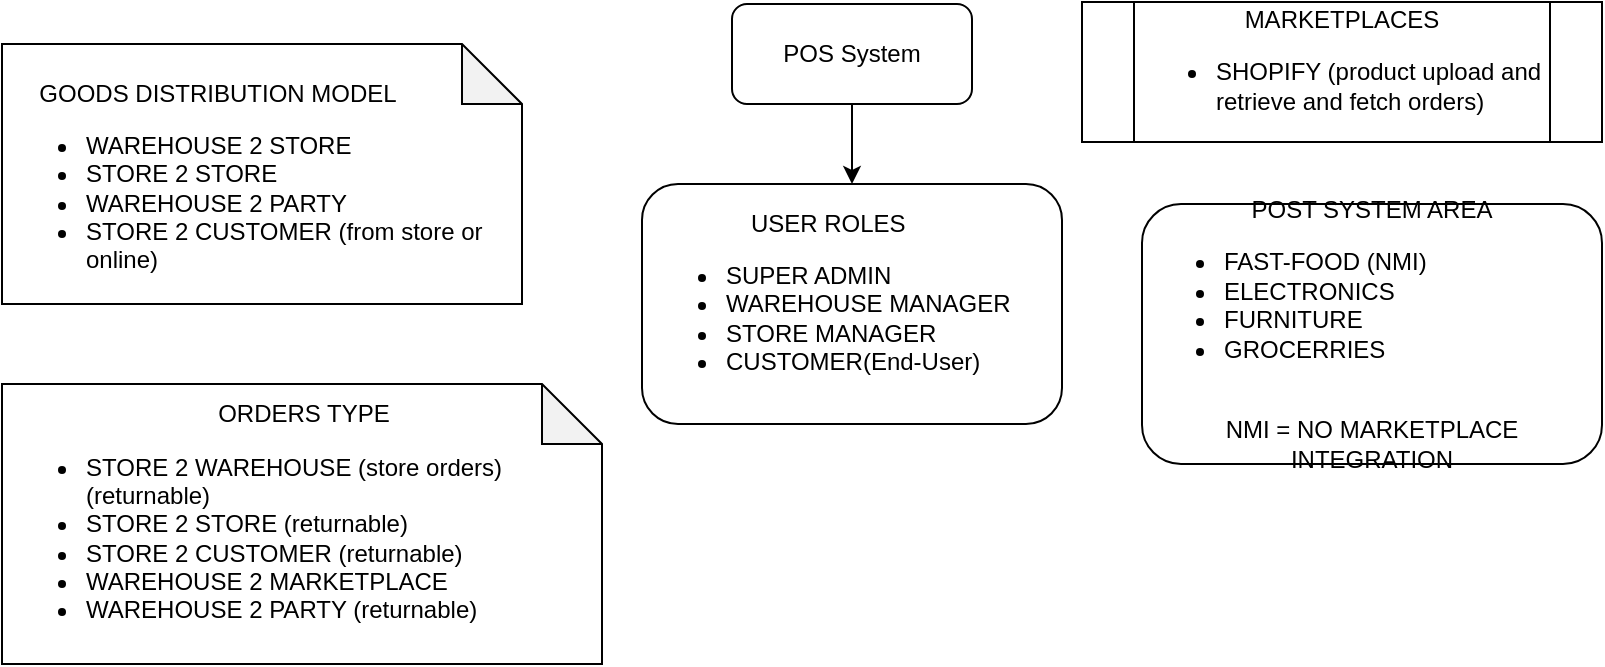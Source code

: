 <mxfile border="50" scale="3" compressed="false" locked="false" version="24.7.7">
  <diagram id="pk-o1Hvl-BovNXe4bPFo" name="Page-1">
    <mxGraphModel dx="1900" dy="2765" grid="1" gridSize="10" guides="1" tooltips="1" connect="1" arrows="1" fold="1" page="1" pageScale="1" pageWidth="850" pageHeight="1100" math="0" shadow="0">
      <root>
        <mxCell id="0" />
        <mxCell id="1" parent="0" />
        <mxCell id="8m4x2laxNmNMRVbvzm8U-3" value="" style="edgeStyle=orthogonalEdgeStyle;rounded=0;orthogonalLoop=1;jettySize=auto;html=1;" edge="1" parent="1" source="8m4x2laxNmNMRVbvzm8U-1" target="8m4x2laxNmNMRVbvzm8U-2">
          <mxGeometry relative="1" as="geometry" />
        </mxCell>
        <mxCell id="8m4x2laxNmNMRVbvzm8U-1" value="POS System" style="rounded=1;whiteSpace=wrap;html=1;" vertex="1" parent="1">
          <mxGeometry x="-455" y="-2190" width="120" height="50" as="geometry" />
        </mxCell>
        <mxCell id="8m4x2laxNmNMRVbvzm8U-2" value="&lt;div style=&quot;text-align: center;&quot;&gt;&lt;span style=&quot;background-color: initial;&quot;&gt;USER ROLES&lt;/span&gt;&lt;/div&gt;&lt;div&gt;&lt;ul&gt;&lt;li style=&quot;&quot;&gt;&lt;span style=&quot;background-color: initial;&quot;&gt;SUPER ADMIN&lt;/span&gt;&lt;/li&gt;&lt;li style=&quot;&quot;&gt;&lt;span style=&quot;background-color: initial;&quot;&gt;WAREHOUSE MANAGER&lt;/span&gt;&lt;/li&gt;&lt;li style=&quot;&quot;&gt;&lt;span style=&quot;background-color: initial;&quot;&gt;STORE MANAGER&lt;/span&gt;&lt;/li&gt;&lt;li style=&quot;&quot;&gt;&lt;span style=&quot;background-color: initial;&quot;&gt;CUSTOMER(End-User)&lt;/span&gt;&lt;/li&gt;&lt;/ul&gt;&lt;/div&gt;" style="rounded=1;whiteSpace=wrap;html=1;align=left;" vertex="1" parent="1">
          <mxGeometry x="-500" y="-2100" width="210" height="120" as="geometry" />
        </mxCell>
        <mxCell id="8m4x2laxNmNMRVbvzm8U-17" style="edgeStyle=orthogonalEdgeStyle;rounded=0;orthogonalLoop=1;jettySize=auto;html=1;exitX=0.5;exitY=1;exitDx=0;exitDy=0;" edge="1" parent="1" source="8m4x2laxNmNMRVbvzm8U-2" target="8m4x2laxNmNMRVbvzm8U-2">
          <mxGeometry relative="1" as="geometry" />
        </mxCell>
        <mxCell id="8m4x2laxNmNMRVbvzm8U-18" value="&lt;div&gt;&lt;br&gt;&lt;/div&gt;&lt;div&gt;&amp;nbsp; &amp;nbsp; &amp;nbsp;GOODS DISTRIBUTION MODEL&lt;/div&gt;&lt;ul&gt;&lt;li&gt;WAREHOUSE 2 STORE&lt;/li&gt;&lt;li&gt;STORE 2 STORE&lt;/li&gt;&lt;li&gt;WAREHOUSE 2 PARTY&lt;/li&gt;&lt;li&gt;STORE 2 CUSTOMER (from store or online)&lt;/li&gt;&lt;/ul&gt;" style="shape=note;whiteSpace=wrap;html=1;backgroundOutline=1;darkOpacity=0.05;align=left;" vertex="1" parent="1">
          <mxGeometry x="-820" y="-2170" width="260" height="130" as="geometry" />
        </mxCell>
        <mxCell id="8m4x2laxNmNMRVbvzm8U-20" value="&lt;div style=&quot;text-align: center;&quot;&gt;&lt;span style=&quot;background-color: initial;&quot;&gt;ORDERS TYPE&lt;/span&gt;&lt;/div&gt;&lt;div style=&quot;&quot;&gt;&lt;ul&gt;&lt;li style=&quot;&quot;&gt;STORE 2 WAREHOUSE (store orders) (returnable)&lt;/li&gt;&lt;li style=&quot;&quot;&gt;STORE 2 STORE (returnable)&lt;/li&gt;&lt;li style=&quot;&quot;&gt;STORE 2 CUSTOMER (returnable)&lt;/li&gt;&lt;li style=&quot;&quot;&gt;WAREHOUSE 2 MARKETPLACE&lt;/li&gt;&lt;li style=&quot;&quot;&gt;WAREHOUSE 2 PARTY (returnable)&lt;/li&gt;&lt;/ul&gt;&lt;/div&gt;" style="shape=note;whiteSpace=wrap;html=1;backgroundOutline=1;darkOpacity=0.05;align=left;" vertex="1" parent="1">
          <mxGeometry x="-820" y="-2000" width="300" height="140" as="geometry" />
        </mxCell>
        <mxCell id="8m4x2laxNmNMRVbvzm8U-21" value="&lt;div style=&quot;&quot;&gt;&lt;span style=&quot;background-color: initial;&quot;&gt;MARKETPLACES&lt;br&gt;&lt;div style=&quot;text-align: left;&quot;&gt;&lt;ul&gt;&lt;li&gt;&lt;span style=&quot;background-color: initial;&quot;&gt;SHOPIFY (product upload and retrieve and fetch orders)&lt;/span&gt;&lt;/li&gt;&lt;/ul&gt;&lt;/div&gt;&lt;/span&gt;&lt;/div&gt;" style="shape=process;whiteSpace=wrap;html=1;backgroundOutline=1;align=center;" vertex="1" parent="1">
          <mxGeometry x="-280" y="-2191" width="260" height="70" as="geometry" />
        </mxCell>
        <mxCell id="8m4x2laxNmNMRVbvzm8U-22" value="POST SYSTEM AREA&lt;br&gt;&lt;ul&gt;&lt;li style=&quot;text-align: left;&quot;&gt;&lt;span style=&quot;background-color: initial;&quot;&gt;FAST-FOOD (NMI)&lt;/span&gt;&lt;/li&gt;&lt;li style=&quot;text-align: left;&quot;&gt;&lt;span style=&quot;background-color: initial;&quot;&gt;ELECTRONICS&lt;/span&gt;&lt;/li&gt;&lt;li style=&quot;text-align: left;&quot;&gt;&lt;span style=&quot;background-color: initial;&quot;&gt;FURNITURE&lt;/span&gt;&lt;/li&gt;&lt;li style=&quot;text-align: left;&quot;&gt;&lt;span style=&quot;background-color: initial;&quot;&gt;GROCERRIES&lt;/span&gt;&lt;/li&gt;&lt;/ul&gt;&lt;div style=&quot;text-align: left;&quot;&gt;&lt;br&gt;&lt;/div&gt;&lt;div style=&quot;&quot;&gt;NMI = NO MARKETPLACE INTEGRATION&lt;br&gt;&lt;/div&gt;" style="rounded=1;whiteSpace=wrap;html=1;align=center;" vertex="1" parent="1">
          <mxGeometry x="-250" y="-2090" width="230" height="130" as="geometry" />
        </mxCell>
      </root>
    </mxGraphModel>
  </diagram>
</mxfile>

